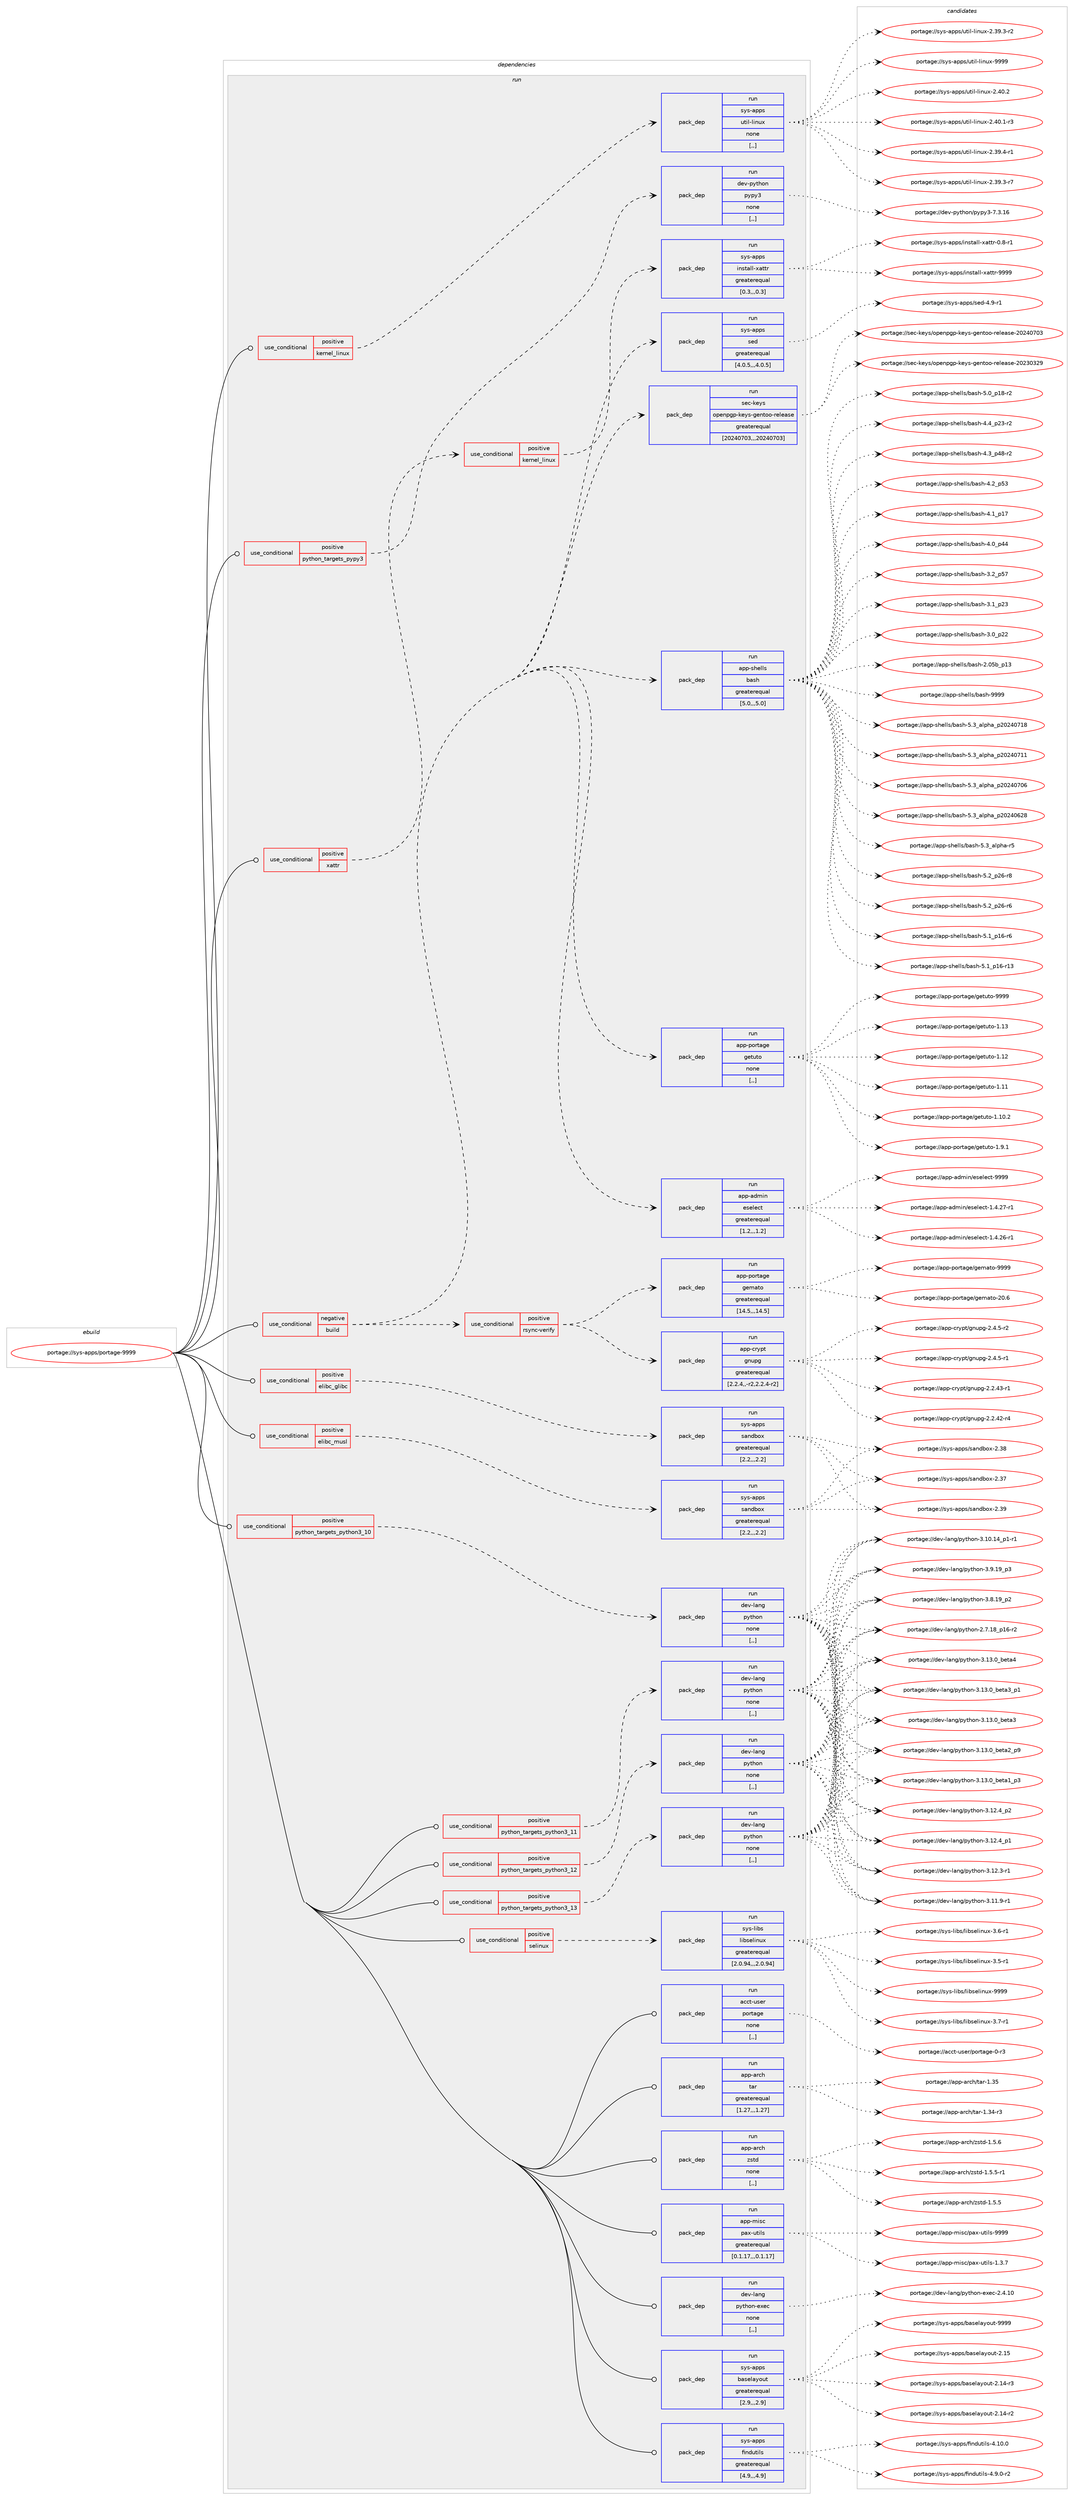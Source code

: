 digraph prolog {

# *************
# Graph options
# *************

newrank=true;
concentrate=true;
compound=true;
graph [rankdir=LR,fontname=Helvetica,fontsize=10,ranksep=1.5];#, ranksep=2.5, nodesep=0.2];
edge  [arrowhead=vee];
node  [fontname=Helvetica,fontsize=10];

# **********
# The ebuild
# **********

subgraph cluster_leftcol {
color=gray;
label=<<i>ebuild</i>>;
id [label="portage://sys-apps/portage-9999", color=red, width=4, href="../sys-apps/portage-9999.svg"];
}

# ****************
# The dependencies
# ****************

subgraph cluster_midcol {
color=gray;
label=<<i>dependencies</i>>;
subgraph cluster_compile {
fillcolor="#eeeeee";
style=filled;
label=<<i>compile</i>>;
}
subgraph cluster_compileandrun {
fillcolor="#eeeeee";
style=filled;
label=<<i>compile and run</i>>;
}
subgraph cluster_run {
fillcolor="#eeeeee";
style=filled;
label=<<i>run</i>>;
subgraph cond111958 {
dependency423031 [label=<<TABLE BORDER="0" CELLBORDER="1" CELLSPACING="0" CELLPADDING="4"><TR><TD ROWSPAN="3" CELLPADDING="10">use_conditional</TD></TR><TR><TD>negative</TD></TR><TR><TD>build</TD></TR></TABLE>>, shape=none, color=red];
subgraph pack308141 {
dependency423032 [label=<<TABLE BORDER="0" CELLBORDER="1" CELLSPACING="0" CELLPADDING="4" WIDTH="220"><TR><TD ROWSPAN="6" CELLPADDING="30">pack_dep</TD></TR><TR><TD WIDTH="110">run</TD></TR><TR><TD>app-admin</TD></TR><TR><TD>eselect</TD></TR><TR><TD>greaterequal</TD></TR><TR><TD>[1.2,,,1.2]</TD></TR></TABLE>>, shape=none, color=blue];
}
dependency423031:e -> dependency423032:w [weight=20,style="dashed",arrowhead="vee"];
subgraph pack308142 {
dependency423033 [label=<<TABLE BORDER="0" CELLBORDER="1" CELLSPACING="0" CELLPADDING="4" WIDTH="220"><TR><TD ROWSPAN="6" CELLPADDING="30">pack_dep</TD></TR><TR><TD WIDTH="110">run</TD></TR><TR><TD>app-portage</TD></TR><TR><TD>getuto</TD></TR><TR><TD>none</TD></TR><TR><TD>[,,]</TD></TR></TABLE>>, shape=none, color=blue];
}
dependency423031:e -> dependency423033:w [weight=20,style="dashed",arrowhead="vee"];
subgraph pack308143 {
dependency423034 [label=<<TABLE BORDER="0" CELLBORDER="1" CELLSPACING="0" CELLPADDING="4" WIDTH="220"><TR><TD ROWSPAN="6" CELLPADDING="30">pack_dep</TD></TR><TR><TD WIDTH="110">run</TD></TR><TR><TD>app-shells</TD></TR><TR><TD>bash</TD></TR><TR><TD>greaterequal</TD></TR><TR><TD>[5.0,,,5.0]</TD></TR></TABLE>>, shape=none, color=blue];
}
dependency423031:e -> dependency423034:w [weight=20,style="dashed",arrowhead="vee"];
subgraph pack308144 {
dependency423035 [label=<<TABLE BORDER="0" CELLBORDER="1" CELLSPACING="0" CELLPADDING="4" WIDTH="220"><TR><TD ROWSPAN="6" CELLPADDING="30">pack_dep</TD></TR><TR><TD WIDTH="110">run</TD></TR><TR><TD>sec-keys</TD></TR><TR><TD>openpgp-keys-gentoo-release</TD></TR><TR><TD>greaterequal</TD></TR><TR><TD>[20240703,,,20240703]</TD></TR></TABLE>>, shape=none, color=blue];
}
dependency423031:e -> dependency423035:w [weight=20,style="dashed",arrowhead="vee"];
subgraph pack308145 {
dependency423036 [label=<<TABLE BORDER="0" CELLBORDER="1" CELLSPACING="0" CELLPADDING="4" WIDTH="220"><TR><TD ROWSPAN="6" CELLPADDING="30">pack_dep</TD></TR><TR><TD WIDTH="110">run</TD></TR><TR><TD>sys-apps</TD></TR><TR><TD>sed</TD></TR><TR><TD>greaterequal</TD></TR><TR><TD>[4.0.5,,,4.0.5]</TD></TR></TABLE>>, shape=none, color=blue];
}
dependency423031:e -> dependency423036:w [weight=20,style="dashed",arrowhead="vee"];
subgraph cond111959 {
dependency423037 [label=<<TABLE BORDER="0" CELLBORDER="1" CELLSPACING="0" CELLPADDING="4"><TR><TD ROWSPAN="3" CELLPADDING="10">use_conditional</TD></TR><TR><TD>positive</TD></TR><TR><TD>rsync-verify</TD></TR></TABLE>>, shape=none, color=red];
subgraph pack308146 {
dependency423038 [label=<<TABLE BORDER="0" CELLBORDER="1" CELLSPACING="0" CELLPADDING="4" WIDTH="220"><TR><TD ROWSPAN="6" CELLPADDING="30">pack_dep</TD></TR><TR><TD WIDTH="110">run</TD></TR><TR><TD>app-crypt</TD></TR><TR><TD>gnupg</TD></TR><TR><TD>greaterequal</TD></TR><TR><TD>[2.2.4,,-r2,2.2.4-r2]</TD></TR></TABLE>>, shape=none, color=blue];
}
dependency423037:e -> dependency423038:w [weight=20,style="dashed",arrowhead="vee"];
subgraph pack308147 {
dependency423039 [label=<<TABLE BORDER="0" CELLBORDER="1" CELLSPACING="0" CELLPADDING="4" WIDTH="220"><TR><TD ROWSPAN="6" CELLPADDING="30">pack_dep</TD></TR><TR><TD WIDTH="110">run</TD></TR><TR><TD>app-portage</TD></TR><TR><TD>gemato</TD></TR><TR><TD>greaterequal</TD></TR><TR><TD>[14.5,,,14.5]</TD></TR></TABLE>>, shape=none, color=blue];
}
dependency423037:e -> dependency423039:w [weight=20,style="dashed",arrowhead="vee"];
}
dependency423031:e -> dependency423037:w [weight=20,style="dashed",arrowhead="vee"];
}
id:e -> dependency423031:w [weight=20,style="solid",arrowhead="odot"];
subgraph cond111960 {
dependency423040 [label=<<TABLE BORDER="0" CELLBORDER="1" CELLSPACING="0" CELLPADDING="4"><TR><TD ROWSPAN="3" CELLPADDING="10">use_conditional</TD></TR><TR><TD>positive</TD></TR><TR><TD>elibc_glibc</TD></TR></TABLE>>, shape=none, color=red];
subgraph pack308148 {
dependency423041 [label=<<TABLE BORDER="0" CELLBORDER="1" CELLSPACING="0" CELLPADDING="4" WIDTH="220"><TR><TD ROWSPAN="6" CELLPADDING="30">pack_dep</TD></TR><TR><TD WIDTH="110">run</TD></TR><TR><TD>sys-apps</TD></TR><TR><TD>sandbox</TD></TR><TR><TD>greaterequal</TD></TR><TR><TD>[2.2,,,2.2]</TD></TR></TABLE>>, shape=none, color=blue];
}
dependency423040:e -> dependency423041:w [weight=20,style="dashed",arrowhead="vee"];
}
id:e -> dependency423040:w [weight=20,style="solid",arrowhead="odot"];
subgraph cond111961 {
dependency423042 [label=<<TABLE BORDER="0" CELLBORDER="1" CELLSPACING="0" CELLPADDING="4"><TR><TD ROWSPAN="3" CELLPADDING="10">use_conditional</TD></TR><TR><TD>positive</TD></TR><TR><TD>elibc_musl</TD></TR></TABLE>>, shape=none, color=red];
subgraph pack308149 {
dependency423043 [label=<<TABLE BORDER="0" CELLBORDER="1" CELLSPACING="0" CELLPADDING="4" WIDTH="220"><TR><TD ROWSPAN="6" CELLPADDING="30">pack_dep</TD></TR><TR><TD WIDTH="110">run</TD></TR><TR><TD>sys-apps</TD></TR><TR><TD>sandbox</TD></TR><TR><TD>greaterequal</TD></TR><TR><TD>[2.2,,,2.2]</TD></TR></TABLE>>, shape=none, color=blue];
}
dependency423042:e -> dependency423043:w [weight=20,style="dashed",arrowhead="vee"];
}
id:e -> dependency423042:w [weight=20,style="solid",arrowhead="odot"];
subgraph cond111962 {
dependency423044 [label=<<TABLE BORDER="0" CELLBORDER="1" CELLSPACING="0" CELLPADDING="4"><TR><TD ROWSPAN="3" CELLPADDING="10">use_conditional</TD></TR><TR><TD>positive</TD></TR><TR><TD>kernel_linux</TD></TR></TABLE>>, shape=none, color=red];
subgraph pack308150 {
dependency423045 [label=<<TABLE BORDER="0" CELLBORDER="1" CELLSPACING="0" CELLPADDING="4" WIDTH="220"><TR><TD ROWSPAN="6" CELLPADDING="30">pack_dep</TD></TR><TR><TD WIDTH="110">run</TD></TR><TR><TD>sys-apps</TD></TR><TR><TD>util-linux</TD></TR><TR><TD>none</TD></TR><TR><TD>[,,]</TD></TR></TABLE>>, shape=none, color=blue];
}
dependency423044:e -> dependency423045:w [weight=20,style="dashed",arrowhead="vee"];
}
id:e -> dependency423044:w [weight=20,style="solid",arrowhead="odot"];
subgraph cond111963 {
dependency423046 [label=<<TABLE BORDER="0" CELLBORDER="1" CELLSPACING="0" CELLPADDING="4"><TR><TD ROWSPAN="3" CELLPADDING="10">use_conditional</TD></TR><TR><TD>positive</TD></TR><TR><TD>python_targets_pypy3</TD></TR></TABLE>>, shape=none, color=red];
subgraph pack308151 {
dependency423047 [label=<<TABLE BORDER="0" CELLBORDER="1" CELLSPACING="0" CELLPADDING="4" WIDTH="220"><TR><TD ROWSPAN="6" CELLPADDING="30">pack_dep</TD></TR><TR><TD WIDTH="110">run</TD></TR><TR><TD>dev-python</TD></TR><TR><TD>pypy3</TD></TR><TR><TD>none</TD></TR><TR><TD>[,,]</TD></TR></TABLE>>, shape=none, color=blue];
}
dependency423046:e -> dependency423047:w [weight=20,style="dashed",arrowhead="vee"];
}
id:e -> dependency423046:w [weight=20,style="solid",arrowhead="odot"];
subgraph cond111964 {
dependency423048 [label=<<TABLE BORDER="0" CELLBORDER="1" CELLSPACING="0" CELLPADDING="4"><TR><TD ROWSPAN="3" CELLPADDING="10">use_conditional</TD></TR><TR><TD>positive</TD></TR><TR><TD>python_targets_python3_10</TD></TR></TABLE>>, shape=none, color=red];
subgraph pack308152 {
dependency423049 [label=<<TABLE BORDER="0" CELLBORDER="1" CELLSPACING="0" CELLPADDING="4" WIDTH="220"><TR><TD ROWSPAN="6" CELLPADDING="30">pack_dep</TD></TR><TR><TD WIDTH="110">run</TD></TR><TR><TD>dev-lang</TD></TR><TR><TD>python</TD></TR><TR><TD>none</TD></TR><TR><TD>[,,]</TD></TR></TABLE>>, shape=none, color=blue];
}
dependency423048:e -> dependency423049:w [weight=20,style="dashed",arrowhead="vee"];
}
id:e -> dependency423048:w [weight=20,style="solid",arrowhead="odot"];
subgraph cond111965 {
dependency423050 [label=<<TABLE BORDER="0" CELLBORDER="1" CELLSPACING="0" CELLPADDING="4"><TR><TD ROWSPAN="3" CELLPADDING="10">use_conditional</TD></TR><TR><TD>positive</TD></TR><TR><TD>python_targets_python3_11</TD></TR></TABLE>>, shape=none, color=red];
subgraph pack308153 {
dependency423051 [label=<<TABLE BORDER="0" CELLBORDER="1" CELLSPACING="0" CELLPADDING="4" WIDTH="220"><TR><TD ROWSPAN="6" CELLPADDING="30">pack_dep</TD></TR><TR><TD WIDTH="110">run</TD></TR><TR><TD>dev-lang</TD></TR><TR><TD>python</TD></TR><TR><TD>none</TD></TR><TR><TD>[,,]</TD></TR></TABLE>>, shape=none, color=blue];
}
dependency423050:e -> dependency423051:w [weight=20,style="dashed",arrowhead="vee"];
}
id:e -> dependency423050:w [weight=20,style="solid",arrowhead="odot"];
subgraph cond111966 {
dependency423052 [label=<<TABLE BORDER="0" CELLBORDER="1" CELLSPACING="0" CELLPADDING="4"><TR><TD ROWSPAN="3" CELLPADDING="10">use_conditional</TD></TR><TR><TD>positive</TD></TR><TR><TD>python_targets_python3_12</TD></TR></TABLE>>, shape=none, color=red];
subgraph pack308154 {
dependency423053 [label=<<TABLE BORDER="0" CELLBORDER="1" CELLSPACING="0" CELLPADDING="4" WIDTH="220"><TR><TD ROWSPAN="6" CELLPADDING="30">pack_dep</TD></TR><TR><TD WIDTH="110">run</TD></TR><TR><TD>dev-lang</TD></TR><TR><TD>python</TD></TR><TR><TD>none</TD></TR><TR><TD>[,,]</TD></TR></TABLE>>, shape=none, color=blue];
}
dependency423052:e -> dependency423053:w [weight=20,style="dashed",arrowhead="vee"];
}
id:e -> dependency423052:w [weight=20,style="solid",arrowhead="odot"];
subgraph cond111967 {
dependency423054 [label=<<TABLE BORDER="0" CELLBORDER="1" CELLSPACING="0" CELLPADDING="4"><TR><TD ROWSPAN="3" CELLPADDING="10">use_conditional</TD></TR><TR><TD>positive</TD></TR><TR><TD>python_targets_python3_13</TD></TR></TABLE>>, shape=none, color=red];
subgraph pack308155 {
dependency423055 [label=<<TABLE BORDER="0" CELLBORDER="1" CELLSPACING="0" CELLPADDING="4" WIDTH="220"><TR><TD ROWSPAN="6" CELLPADDING="30">pack_dep</TD></TR><TR><TD WIDTH="110">run</TD></TR><TR><TD>dev-lang</TD></TR><TR><TD>python</TD></TR><TR><TD>none</TD></TR><TR><TD>[,,]</TD></TR></TABLE>>, shape=none, color=blue];
}
dependency423054:e -> dependency423055:w [weight=20,style="dashed",arrowhead="vee"];
}
id:e -> dependency423054:w [weight=20,style="solid",arrowhead="odot"];
subgraph cond111968 {
dependency423056 [label=<<TABLE BORDER="0" CELLBORDER="1" CELLSPACING="0" CELLPADDING="4"><TR><TD ROWSPAN="3" CELLPADDING="10">use_conditional</TD></TR><TR><TD>positive</TD></TR><TR><TD>selinux</TD></TR></TABLE>>, shape=none, color=red];
subgraph pack308156 {
dependency423057 [label=<<TABLE BORDER="0" CELLBORDER="1" CELLSPACING="0" CELLPADDING="4" WIDTH="220"><TR><TD ROWSPAN="6" CELLPADDING="30">pack_dep</TD></TR><TR><TD WIDTH="110">run</TD></TR><TR><TD>sys-libs</TD></TR><TR><TD>libselinux</TD></TR><TR><TD>greaterequal</TD></TR><TR><TD>[2.0.94,,,2.0.94]</TD></TR></TABLE>>, shape=none, color=blue];
}
dependency423056:e -> dependency423057:w [weight=20,style="dashed",arrowhead="vee"];
}
id:e -> dependency423056:w [weight=20,style="solid",arrowhead="odot"];
subgraph cond111969 {
dependency423058 [label=<<TABLE BORDER="0" CELLBORDER="1" CELLSPACING="0" CELLPADDING="4"><TR><TD ROWSPAN="3" CELLPADDING="10">use_conditional</TD></TR><TR><TD>positive</TD></TR><TR><TD>xattr</TD></TR></TABLE>>, shape=none, color=red];
subgraph cond111970 {
dependency423059 [label=<<TABLE BORDER="0" CELLBORDER="1" CELLSPACING="0" CELLPADDING="4"><TR><TD ROWSPAN="3" CELLPADDING="10">use_conditional</TD></TR><TR><TD>positive</TD></TR><TR><TD>kernel_linux</TD></TR></TABLE>>, shape=none, color=red];
subgraph pack308157 {
dependency423060 [label=<<TABLE BORDER="0" CELLBORDER="1" CELLSPACING="0" CELLPADDING="4" WIDTH="220"><TR><TD ROWSPAN="6" CELLPADDING="30">pack_dep</TD></TR><TR><TD WIDTH="110">run</TD></TR><TR><TD>sys-apps</TD></TR><TR><TD>install-xattr</TD></TR><TR><TD>greaterequal</TD></TR><TR><TD>[0.3,,,0.3]</TD></TR></TABLE>>, shape=none, color=blue];
}
dependency423059:e -> dependency423060:w [weight=20,style="dashed",arrowhead="vee"];
}
dependency423058:e -> dependency423059:w [weight=20,style="dashed",arrowhead="vee"];
}
id:e -> dependency423058:w [weight=20,style="solid",arrowhead="odot"];
subgraph pack308158 {
dependency423061 [label=<<TABLE BORDER="0" CELLBORDER="1" CELLSPACING="0" CELLPADDING="4" WIDTH="220"><TR><TD ROWSPAN="6" CELLPADDING="30">pack_dep</TD></TR><TR><TD WIDTH="110">run</TD></TR><TR><TD>acct-user</TD></TR><TR><TD>portage</TD></TR><TR><TD>none</TD></TR><TR><TD>[,,]</TD></TR></TABLE>>, shape=none, color=blue];
}
id:e -> dependency423061:w [weight=20,style="solid",arrowhead="odot"];
subgraph pack308159 {
dependency423062 [label=<<TABLE BORDER="0" CELLBORDER="1" CELLSPACING="0" CELLPADDING="4" WIDTH="220"><TR><TD ROWSPAN="6" CELLPADDING="30">pack_dep</TD></TR><TR><TD WIDTH="110">run</TD></TR><TR><TD>app-arch</TD></TR><TR><TD>tar</TD></TR><TR><TD>greaterequal</TD></TR><TR><TD>[1.27,,,1.27]</TD></TR></TABLE>>, shape=none, color=blue];
}
id:e -> dependency423062:w [weight=20,style="solid",arrowhead="odot"];
subgraph pack308160 {
dependency423063 [label=<<TABLE BORDER="0" CELLBORDER="1" CELLSPACING="0" CELLPADDING="4" WIDTH="220"><TR><TD ROWSPAN="6" CELLPADDING="30">pack_dep</TD></TR><TR><TD WIDTH="110">run</TD></TR><TR><TD>app-arch</TD></TR><TR><TD>zstd</TD></TR><TR><TD>none</TD></TR><TR><TD>[,,]</TD></TR></TABLE>>, shape=none, color=blue];
}
id:e -> dependency423063:w [weight=20,style="solid",arrowhead="odot"];
subgraph pack308161 {
dependency423064 [label=<<TABLE BORDER="0" CELLBORDER="1" CELLSPACING="0" CELLPADDING="4" WIDTH="220"><TR><TD ROWSPAN="6" CELLPADDING="30">pack_dep</TD></TR><TR><TD WIDTH="110">run</TD></TR><TR><TD>app-misc</TD></TR><TR><TD>pax-utils</TD></TR><TR><TD>greaterequal</TD></TR><TR><TD>[0.1.17,,,0.1.17]</TD></TR></TABLE>>, shape=none, color=blue];
}
id:e -> dependency423064:w [weight=20,style="solid",arrowhead="odot"];
subgraph pack308162 {
dependency423065 [label=<<TABLE BORDER="0" CELLBORDER="1" CELLSPACING="0" CELLPADDING="4" WIDTH="220"><TR><TD ROWSPAN="6" CELLPADDING="30">pack_dep</TD></TR><TR><TD WIDTH="110">run</TD></TR><TR><TD>dev-lang</TD></TR><TR><TD>python-exec</TD></TR><TR><TD>none</TD></TR><TR><TD>[,,]</TD></TR></TABLE>>, shape=none, color=blue];
}
id:e -> dependency423065:w [weight=20,style="solid",arrowhead="odot"];
subgraph pack308163 {
dependency423066 [label=<<TABLE BORDER="0" CELLBORDER="1" CELLSPACING="0" CELLPADDING="4" WIDTH="220"><TR><TD ROWSPAN="6" CELLPADDING="30">pack_dep</TD></TR><TR><TD WIDTH="110">run</TD></TR><TR><TD>sys-apps</TD></TR><TR><TD>baselayout</TD></TR><TR><TD>greaterequal</TD></TR><TR><TD>[2.9,,,2.9]</TD></TR></TABLE>>, shape=none, color=blue];
}
id:e -> dependency423066:w [weight=20,style="solid",arrowhead="odot"];
subgraph pack308164 {
dependency423067 [label=<<TABLE BORDER="0" CELLBORDER="1" CELLSPACING="0" CELLPADDING="4" WIDTH="220"><TR><TD ROWSPAN="6" CELLPADDING="30">pack_dep</TD></TR><TR><TD WIDTH="110">run</TD></TR><TR><TD>sys-apps</TD></TR><TR><TD>findutils</TD></TR><TR><TD>greaterequal</TD></TR><TR><TD>[4.9,,,4.9]</TD></TR></TABLE>>, shape=none, color=blue];
}
id:e -> dependency423067:w [weight=20,style="solid",arrowhead="odot"];
}
}

# **************
# The candidates
# **************

subgraph cluster_choices {
rank=same;
color=gray;
label=<<i>candidates</i>>;

subgraph choice308141 {
color=black;
nodesep=1;
choice97112112459710010910511047101115101108101991164557575757 [label="portage://app-admin/eselect-9999", color=red, width=4,href="../app-admin/eselect-9999.svg"];
choice9711211245971001091051104710111510110810199116454946524650554511449 [label="portage://app-admin/eselect-1.4.27-r1", color=red, width=4,href="../app-admin/eselect-1.4.27-r1.svg"];
choice9711211245971001091051104710111510110810199116454946524650544511449 [label="portage://app-admin/eselect-1.4.26-r1", color=red, width=4,href="../app-admin/eselect-1.4.26-r1.svg"];
dependency423032:e -> choice97112112459710010910511047101115101108101991164557575757:w [style=dotted,weight="100"];
dependency423032:e -> choice9711211245971001091051104710111510110810199116454946524650554511449:w [style=dotted,weight="100"];
dependency423032:e -> choice9711211245971001091051104710111510110810199116454946524650544511449:w [style=dotted,weight="100"];
}
subgraph choice308142 {
color=black;
nodesep=1;
choice971121124511211111411697103101471031011161171161114557575757 [label="portage://app-portage/getuto-9999", color=red, width=4,href="../app-portage/getuto-9999.svg"];
choice971121124511211111411697103101471031011161171161114549464951 [label="portage://app-portage/getuto-1.13", color=red, width=4,href="../app-portage/getuto-1.13.svg"];
choice971121124511211111411697103101471031011161171161114549464950 [label="portage://app-portage/getuto-1.12", color=red, width=4,href="../app-portage/getuto-1.12.svg"];
choice971121124511211111411697103101471031011161171161114549464949 [label="portage://app-portage/getuto-1.11", color=red, width=4,href="../app-portage/getuto-1.11.svg"];
choice9711211245112111114116971031014710310111611711611145494649484650 [label="portage://app-portage/getuto-1.10.2", color=red, width=4,href="../app-portage/getuto-1.10.2.svg"];
choice97112112451121111141169710310147103101116117116111454946574649 [label="portage://app-portage/getuto-1.9.1", color=red, width=4,href="../app-portage/getuto-1.9.1.svg"];
dependency423033:e -> choice971121124511211111411697103101471031011161171161114557575757:w [style=dotted,weight="100"];
dependency423033:e -> choice971121124511211111411697103101471031011161171161114549464951:w [style=dotted,weight="100"];
dependency423033:e -> choice971121124511211111411697103101471031011161171161114549464950:w [style=dotted,weight="100"];
dependency423033:e -> choice971121124511211111411697103101471031011161171161114549464949:w [style=dotted,weight="100"];
dependency423033:e -> choice9711211245112111114116971031014710310111611711611145494649484650:w [style=dotted,weight="100"];
dependency423033:e -> choice97112112451121111141169710310147103101116117116111454946574649:w [style=dotted,weight="100"];
}
subgraph choice308143 {
color=black;
nodesep=1;
choice97112112451151041011081081154798971151044557575757 [label="portage://app-shells/bash-9999", color=red, width=4,href="../app-shells/bash-9999.svg"];
choice971121124511510410110810811547989711510445534651959710811210497951125048505248554956 [label="portage://app-shells/bash-5.3_alpha_p20240718", color=red, width=4,href="../app-shells/bash-5.3_alpha_p20240718.svg"];
choice971121124511510410110810811547989711510445534651959710811210497951125048505248554949 [label="portage://app-shells/bash-5.3_alpha_p20240711", color=red, width=4,href="../app-shells/bash-5.3_alpha_p20240711.svg"];
choice971121124511510410110810811547989711510445534651959710811210497951125048505248554854 [label="portage://app-shells/bash-5.3_alpha_p20240706", color=red, width=4,href="../app-shells/bash-5.3_alpha_p20240706.svg"];
choice971121124511510410110810811547989711510445534651959710811210497951125048505248545056 [label="portage://app-shells/bash-5.3_alpha_p20240628", color=red, width=4,href="../app-shells/bash-5.3_alpha_p20240628.svg"];
choice9711211245115104101108108115479897115104455346519597108112104974511453 [label="portage://app-shells/bash-5.3_alpha-r5", color=red, width=4,href="../app-shells/bash-5.3_alpha-r5.svg"];
choice9711211245115104101108108115479897115104455346509511250544511456 [label="portage://app-shells/bash-5.2_p26-r8", color=red, width=4,href="../app-shells/bash-5.2_p26-r8.svg"];
choice9711211245115104101108108115479897115104455346509511250544511454 [label="portage://app-shells/bash-5.2_p26-r6", color=red, width=4,href="../app-shells/bash-5.2_p26-r6.svg"];
choice9711211245115104101108108115479897115104455346499511249544511454 [label="portage://app-shells/bash-5.1_p16-r6", color=red, width=4,href="../app-shells/bash-5.1_p16-r6.svg"];
choice971121124511510410110810811547989711510445534649951124954451144951 [label="portage://app-shells/bash-5.1_p16-r13", color=red, width=4,href="../app-shells/bash-5.1_p16-r13.svg"];
choice9711211245115104101108108115479897115104455346489511249564511450 [label="portage://app-shells/bash-5.0_p18-r2", color=red, width=4,href="../app-shells/bash-5.0_p18-r2.svg"];
choice9711211245115104101108108115479897115104455246529511250514511450 [label="portage://app-shells/bash-4.4_p23-r2", color=red, width=4,href="../app-shells/bash-4.4_p23-r2.svg"];
choice9711211245115104101108108115479897115104455246519511252564511450 [label="portage://app-shells/bash-4.3_p48-r2", color=red, width=4,href="../app-shells/bash-4.3_p48-r2.svg"];
choice971121124511510410110810811547989711510445524650951125351 [label="portage://app-shells/bash-4.2_p53", color=red, width=4,href="../app-shells/bash-4.2_p53.svg"];
choice971121124511510410110810811547989711510445524649951124955 [label="portage://app-shells/bash-4.1_p17", color=red, width=4,href="../app-shells/bash-4.1_p17.svg"];
choice971121124511510410110810811547989711510445524648951125252 [label="portage://app-shells/bash-4.0_p44", color=red, width=4,href="../app-shells/bash-4.0_p44.svg"];
choice971121124511510410110810811547989711510445514650951125355 [label="portage://app-shells/bash-3.2_p57", color=red, width=4,href="../app-shells/bash-3.2_p57.svg"];
choice971121124511510410110810811547989711510445514649951125051 [label="portage://app-shells/bash-3.1_p23", color=red, width=4,href="../app-shells/bash-3.1_p23.svg"];
choice971121124511510410110810811547989711510445514648951125050 [label="portage://app-shells/bash-3.0_p22", color=red, width=4,href="../app-shells/bash-3.0_p22.svg"];
choice9711211245115104101108108115479897115104455046485398951124951 [label="portage://app-shells/bash-2.05b_p13", color=red, width=4,href="../app-shells/bash-2.05b_p13.svg"];
dependency423034:e -> choice97112112451151041011081081154798971151044557575757:w [style=dotted,weight="100"];
dependency423034:e -> choice971121124511510410110810811547989711510445534651959710811210497951125048505248554956:w [style=dotted,weight="100"];
dependency423034:e -> choice971121124511510410110810811547989711510445534651959710811210497951125048505248554949:w [style=dotted,weight="100"];
dependency423034:e -> choice971121124511510410110810811547989711510445534651959710811210497951125048505248554854:w [style=dotted,weight="100"];
dependency423034:e -> choice971121124511510410110810811547989711510445534651959710811210497951125048505248545056:w [style=dotted,weight="100"];
dependency423034:e -> choice9711211245115104101108108115479897115104455346519597108112104974511453:w [style=dotted,weight="100"];
dependency423034:e -> choice9711211245115104101108108115479897115104455346509511250544511456:w [style=dotted,weight="100"];
dependency423034:e -> choice9711211245115104101108108115479897115104455346509511250544511454:w [style=dotted,weight="100"];
dependency423034:e -> choice9711211245115104101108108115479897115104455346499511249544511454:w [style=dotted,weight="100"];
dependency423034:e -> choice971121124511510410110810811547989711510445534649951124954451144951:w [style=dotted,weight="100"];
dependency423034:e -> choice9711211245115104101108108115479897115104455346489511249564511450:w [style=dotted,weight="100"];
dependency423034:e -> choice9711211245115104101108108115479897115104455246529511250514511450:w [style=dotted,weight="100"];
dependency423034:e -> choice9711211245115104101108108115479897115104455246519511252564511450:w [style=dotted,weight="100"];
dependency423034:e -> choice971121124511510410110810811547989711510445524650951125351:w [style=dotted,weight="100"];
dependency423034:e -> choice971121124511510410110810811547989711510445524649951124955:w [style=dotted,weight="100"];
dependency423034:e -> choice971121124511510410110810811547989711510445524648951125252:w [style=dotted,weight="100"];
dependency423034:e -> choice971121124511510410110810811547989711510445514650951125355:w [style=dotted,weight="100"];
dependency423034:e -> choice971121124511510410110810811547989711510445514649951125051:w [style=dotted,weight="100"];
dependency423034:e -> choice971121124511510410110810811547989711510445514648951125050:w [style=dotted,weight="100"];
dependency423034:e -> choice9711211245115104101108108115479897115104455046485398951124951:w [style=dotted,weight="100"];
}
subgraph choice308144 {
color=black;
nodesep=1;
choice11510199451071011211154711111210111011210311245107101121115451031011101161111114511410110810197115101455048505248554851 [label="portage://sec-keys/openpgp-keys-gentoo-release-20240703", color=red, width=4,href="../sec-keys/openpgp-keys-gentoo-release-20240703.svg"];
choice11510199451071011211154711111210111011210311245107101121115451031011101161111114511410110810197115101455048505148515057 [label="portage://sec-keys/openpgp-keys-gentoo-release-20230329", color=red, width=4,href="../sec-keys/openpgp-keys-gentoo-release-20230329.svg"];
dependency423035:e -> choice11510199451071011211154711111210111011210311245107101121115451031011101161111114511410110810197115101455048505248554851:w [style=dotted,weight="100"];
dependency423035:e -> choice11510199451071011211154711111210111011210311245107101121115451031011101161111114511410110810197115101455048505148515057:w [style=dotted,weight="100"];
}
subgraph choice308145 {
color=black;
nodesep=1;
choice115121115459711211211547115101100455246574511449 [label="portage://sys-apps/sed-4.9-r1", color=red, width=4,href="../sys-apps/sed-4.9-r1.svg"];
dependency423036:e -> choice115121115459711211211547115101100455246574511449:w [style=dotted,weight="100"];
}
subgraph choice308146 {
color=black;
nodesep=1;
choice971121124599114121112116471031101171121034550465246534511450 [label="portage://app-crypt/gnupg-2.4.5-r2", color=red, width=4,href="../app-crypt/gnupg-2.4.5-r2.svg"];
choice971121124599114121112116471031101171121034550465246534511449 [label="portage://app-crypt/gnupg-2.4.5-r1", color=red, width=4,href="../app-crypt/gnupg-2.4.5-r1.svg"];
choice97112112459911412111211647103110117112103455046504652514511449 [label="portage://app-crypt/gnupg-2.2.43-r1", color=red, width=4,href="../app-crypt/gnupg-2.2.43-r1.svg"];
choice97112112459911412111211647103110117112103455046504652504511452 [label="portage://app-crypt/gnupg-2.2.42-r4", color=red, width=4,href="../app-crypt/gnupg-2.2.42-r4.svg"];
dependency423038:e -> choice971121124599114121112116471031101171121034550465246534511450:w [style=dotted,weight="100"];
dependency423038:e -> choice971121124599114121112116471031101171121034550465246534511449:w [style=dotted,weight="100"];
dependency423038:e -> choice97112112459911412111211647103110117112103455046504652514511449:w [style=dotted,weight="100"];
dependency423038:e -> choice97112112459911412111211647103110117112103455046504652504511452:w [style=dotted,weight="100"];
}
subgraph choice308147 {
color=black;
nodesep=1;
choice97112112451121111141169710310147103101109971161114557575757 [label="portage://app-portage/gemato-9999", color=red, width=4,href="../app-portage/gemato-9999.svg"];
choice97112112451121111141169710310147103101109971161114550484654 [label="portage://app-portage/gemato-20.6", color=red, width=4,href="../app-portage/gemato-20.6.svg"];
dependency423039:e -> choice97112112451121111141169710310147103101109971161114557575757:w [style=dotted,weight="100"];
dependency423039:e -> choice97112112451121111141169710310147103101109971161114550484654:w [style=dotted,weight="100"];
}
subgraph choice308148 {
color=black;
nodesep=1;
choice11512111545971121121154711597110100981111204550465157 [label="portage://sys-apps/sandbox-2.39", color=red, width=4,href="../sys-apps/sandbox-2.39.svg"];
choice11512111545971121121154711597110100981111204550465156 [label="portage://sys-apps/sandbox-2.38", color=red, width=4,href="../sys-apps/sandbox-2.38.svg"];
choice11512111545971121121154711597110100981111204550465155 [label="portage://sys-apps/sandbox-2.37", color=red, width=4,href="../sys-apps/sandbox-2.37.svg"];
dependency423041:e -> choice11512111545971121121154711597110100981111204550465157:w [style=dotted,weight="100"];
dependency423041:e -> choice11512111545971121121154711597110100981111204550465156:w [style=dotted,weight="100"];
dependency423041:e -> choice11512111545971121121154711597110100981111204550465155:w [style=dotted,weight="100"];
}
subgraph choice308149 {
color=black;
nodesep=1;
choice11512111545971121121154711597110100981111204550465157 [label="portage://sys-apps/sandbox-2.39", color=red, width=4,href="../sys-apps/sandbox-2.39.svg"];
choice11512111545971121121154711597110100981111204550465156 [label="portage://sys-apps/sandbox-2.38", color=red, width=4,href="../sys-apps/sandbox-2.38.svg"];
choice11512111545971121121154711597110100981111204550465155 [label="portage://sys-apps/sandbox-2.37", color=red, width=4,href="../sys-apps/sandbox-2.37.svg"];
dependency423043:e -> choice11512111545971121121154711597110100981111204550465157:w [style=dotted,weight="100"];
dependency423043:e -> choice11512111545971121121154711597110100981111204550465156:w [style=dotted,weight="100"];
dependency423043:e -> choice11512111545971121121154711597110100981111204550465155:w [style=dotted,weight="100"];
}
subgraph choice308150 {
color=black;
nodesep=1;
choice115121115459711211211547117116105108451081051101171204557575757 [label="portage://sys-apps/util-linux-9999", color=red, width=4,href="../sys-apps/util-linux-9999.svg"];
choice1151211154597112112115471171161051084510810511011712045504652484650 [label="portage://sys-apps/util-linux-2.40.2", color=red, width=4,href="../sys-apps/util-linux-2.40.2.svg"];
choice11512111545971121121154711711610510845108105110117120455046524846494511451 [label="portage://sys-apps/util-linux-2.40.1-r3", color=red, width=4,href="../sys-apps/util-linux-2.40.1-r3.svg"];
choice11512111545971121121154711711610510845108105110117120455046515746524511449 [label="portage://sys-apps/util-linux-2.39.4-r1", color=red, width=4,href="../sys-apps/util-linux-2.39.4-r1.svg"];
choice11512111545971121121154711711610510845108105110117120455046515746514511455 [label="portage://sys-apps/util-linux-2.39.3-r7", color=red, width=4,href="../sys-apps/util-linux-2.39.3-r7.svg"];
choice11512111545971121121154711711610510845108105110117120455046515746514511450 [label="portage://sys-apps/util-linux-2.39.3-r2", color=red, width=4,href="../sys-apps/util-linux-2.39.3-r2.svg"];
dependency423045:e -> choice115121115459711211211547117116105108451081051101171204557575757:w [style=dotted,weight="100"];
dependency423045:e -> choice1151211154597112112115471171161051084510810511011712045504652484650:w [style=dotted,weight="100"];
dependency423045:e -> choice11512111545971121121154711711610510845108105110117120455046524846494511451:w [style=dotted,weight="100"];
dependency423045:e -> choice11512111545971121121154711711610510845108105110117120455046515746524511449:w [style=dotted,weight="100"];
dependency423045:e -> choice11512111545971121121154711711610510845108105110117120455046515746514511455:w [style=dotted,weight="100"];
dependency423045:e -> choice11512111545971121121154711711610510845108105110117120455046515746514511450:w [style=dotted,weight="100"];
}
subgraph choice308151 {
color=black;
nodesep=1;
choice10010111845112121116104111110471121211121215145554651464954 [label="portage://dev-python/pypy3-7.3.16", color=red, width=4,href="../dev-python/pypy3-7.3.16.svg"];
dependency423047:e -> choice10010111845112121116104111110471121211121215145554651464954:w [style=dotted,weight="100"];
}
subgraph choice308152 {
color=black;
nodesep=1;
choice1001011184510897110103471121211161041111104551464951464895981011169752 [label="portage://dev-lang/python-3.13.0_beta4", color=red, width=4,href="../dev-lang/python-3.13.0_beta4.svg"];
choice10010111845108971101034711212111610411111045514649514648959810111697519511249 [label="portage://dev-lang/python-3.13.0_beta3_p1", color=red, width=4,href="../dev-lang/python-3.13.0_beta3_p1.svg"];
choice1001011184510897110103471121211161041111104551464951464895981011169751 [label="portage://dev-lang/python-3.13.0_beta3", color=red, width=4,href="../dev-lang/python-3.13.0_beta3.svg"];
choice10010111845108971101034711212111610411111045514649514648959810111697509511257 [label="portage://dev-lang/python-3.13.0_beta2_p9", color=red, width=4,href="../dev-lang/python-3.13.0_beta2_p9.svg"];
choice10010111845108971101034711212111610411111045514649514648959810111697499511251 [label="portage://dev-lang/python-3.13.0_beta1_p3", color=red, width=4,href="../dev-lang/python-3.13.0_beta1_p3.svg"];
choice100101118451089711010347112121116104111110455146495046529511250 [label="portage://dev-lang/python-3.12.4_p2", color=red, width=4,href="../dev-lang/python-3.12.4_p2.svg"];
choice100101118451089711010347112121116104111110455146495046529511249 [label="portage://dev-lang/python-3.12.4_p1", color=red, width=4,href="../dev-lang/python-3.12.4_p1.svg"];
choice100101118451089711010347112121116104111110455146495046514511449 [label="portage://dev-lang/python-3.12.3-r1", color=red, width=4,href="../dev-lang/python-3.12.3-r1.svg"];
choice100101118451089711010347112121116104111110455146494946574511449 [label="portage://dev-lang/python-3.11.9-r1", color=red, width=4,href="../dev-lang/python-3.11.9-r1.svg"];
choice100101118451089711010347112121116104111110455146494846495295112494511449 [label="portage://dev-lang/python-3.10.14_p1-r1", color=red, width=4,href="../dev-lang/python-3.10.14_p1-r1.svg"];
choice100101118451089711010347112121116104111110455146574649579511251 [label="portage://dev-lang/python-3.9.19_p3", color=red, width=4,href="../dev-lang/python-3.9.19_p3.svg"];
choice100101118451089711010347112121116104111110455146564649579511250 [label="portage://dev-lang/python-3.8.19_p2", color=red, width=4,href="../dev-lang/python-3.8.19_p2.svg"];
choice100101118451089711010347112121116104111110455046554649569511249544511450 [label="portage://dev-lang/python-2.7.18_p16-r2", color=red, width=4,href="../dev-lang/python-2.7.18_p16-r2.svg"];
dependency423049:e -> choice1001011184510897110103471121211161041111104551464951464895981011169752:w [style=dotted,weight="100"];
dependency423049:e -> choice10010111845108971101034711212111610411111045514649514648959810111697519511249:w [style=dotted,weight="100"];
dependency423049:e -> choice1001011184510897110103471121211161041111104551464951464895981011169751:w [style=dotted,weight="100"];
dependency423049:e -> choice10010111845108971101034711212111610411111045514649514648959810111697509511257:w [style=dotted,weight="100"];
dependency423049:e -> choice10010111845108971101034711212111610411111045514649514648959810111697499511251:w [style=dotted,weight="100"];
dependency423049:e -> choice100101118451089711010347112121116104111110455146495046529511250:w [style=dotted,weight="100"];
dependency423049:e -> choice100101118451089711010347112121116104111110455146495046529511249:w [style=dotted,weight="100"];
dependency423049:e -> choice100101118451089711010347112121116104111110455146495046514511449:w [style=dotted,weight="100"];
dependency423049:e -> choice100101118451089711010347112121116104111110455146494946574511449:w [style=dotted,weight="100"];
dependency423049:e -> choice100101118451089711010347112121116104111110455146494846495295112494511449:w [style=dotted,weight="100"];
dependency423049:e -> choice100101118451089711010347112121116104111110455146574649579511251:w [style=dotted,weight="100"];
dependency423049:e -> choice100101118451089711010347112121116104111110455146564649579511250:w [style=dotted,weight="100"];
dependency423049:e -> choice100101118451089711010347112121116104111110455046554649569511249544511450:w [style=dotted,weight="100"];
}
subgraph choice308153 {
color=black;
nodesep=1;
choice1001011184510897110103471121211161041111104551464951464895981011169752 [label="portage://dev-lang/python-3.13.0_beta4", color=red, width=4,href="../dev-lang/python-3.13.0_beta4.svg"];
choice10010111845108971101034711212111610411111045514649514648959810111697519511249 [label="portage://dev-lang/python-3.13.0_beta3_p1", color=red, width=4,href="../dev-lang/python-3.13.0_beta3_p1.svg"];
choice1001011184510897110103471121211161041111104551464951464895981011169751 [label="portage://dev-lang/python-3.13.0_beta3", color=red, width=4,href="../dev-lang/python-3.13.0_beta3.svg"];
choice10010111845108971101034711212111610411111045514649514648959810111697509511257 [label="portage://dev-lang/python-3.13.0_beta2_p9", color=red, width=4,href="../dev-lang/python-3.13.0_beta2_p9.svg"];
choice10010111845108971101034711212111610411111045514649514648959810111697499511251 [label="portage://dev-lang/python-3.13.0_beta1_p3", color=red, width=4,href="../dev-lang/python-3.13.0_beta1_p3.svg"];
choice100101118451089711010347112121116104111110455146495046529511250 [label="portage://dev-lang/python-3.12.4_p2", color=red, width=4,href="../dev-lang/python-3.12.4_p2.svg"];
choice100101118451089711010347112121116104111110455146495046529511249 [label="portage://dev-lang/python-3.12.4_p1", color=red, width=4,href="../dev-lang/python-3.12.4_p1.svg"];
choice100101118451089711010347112121116104111110455146495046514511449 [label="portage://dev-lang/python-3.12.3-r1", color=red, width=4,href="../dev-lang/python-3.12.3-r1.svg"];
choice100101118451089711010347112121116104111110455146494946574511449 [label="portage://dev-lang/python-3.11.9-r1", color=red, width=4,href="../dev-lang/python-3.11.9-r1.svg"];
choice100101118451089711010347112121116104111110455146494846495295112494511449 [label="portage://dev-lang/python-3.10.14_p1-r1", color=red, width=4,href="../dev-lang/python-3.10.14_p1-r1.svg"];
choice100101118451089711010347112121116104111110455146574649579511251 [label="portage://dev-lang/python-3.9.19_p3", color=red, width=4,href="../dev-lang/python-3.9.19_p3.svg"];
choice100101118451089711010347112121116104111110455146564649579511250 [label="portage://dev-lang/python-3.8.19_p2", color=red, width=4,href="../dev-lang/python-3.8.19_p2.svg"];
choice100101118451089711010347112121116104111110455046554649569511249544511450 [label="portage://dev-lang/python-2.7.18_p16-r2", color=red, width=4,href="../dev-lang/python-2.7.18_p16-r2.svg"];
dependency423051:e -> choice1001011184510897110103471121211161041111104551464951464895981011169752:w [style=dotted,weight="100"];
dependency423051:e -> choice10010111845108971101034711212111610411111045514649514648959810111697519511249:w [style=dotted,weight="100"];
dependency423051:e -> choice1001011184510897110103471121211161041111104551464951464895981011169751:w [style=dotted,weight="100"];
dependency423051:e -> choice10010111845108971101034711212111610411111045514649514648959810111697509511257:w [style=dotted,weight="100"];
dependency423051:e -> choice10010111845108971101034711212111610411111045514649514648959810111697499511251:w [style=dotted,weight="100"];
dependency423051:e -> choice100101118451089711010347112121116104111110455146495046529511250:w [style=dotted,weight="100"];
dependency423051:e -> choice100101118451089711010347112121116104111110455146495046529511249:w [style=dotted,weight="100"];
dependency423051:e -> choice100101118451089711010347112121116104111110455146495046514511449:w [style=dotted,weight="100"];
dependency423051:e -> choice100101118451089711010347112121116104111110455146494946574511449:w [style=dotted,weight="100"];
dependency423051:e -> choice100101118451089711010347112121116104111110455146494846495295112494511449:w [style=dotted,weight="100"];
dependency423051:e -> choice100101118451089711010347112121116104111110455146574649579511251:w [style=dotted,weight="100"];
dependency423051:e -> choice100101118451089711010347112121116104111110455146564649579511250:w [style=dotted,weight="100"];
dependency423051:e -> choice100101118451089711010347112121116104111110455046554649569511249544511450:w [style=dotted,weight="100"];
}
subgraph choice308154 {
color=black;
nodesep=1;
choice1001011184510897110103471121211161041111104551464951464895981011169752 [label="portage://dev-lang/python-3.13.0_beta4", color=red, width=4,href="../dev-lang/python-3.13.0_beta4.svg"];
choice10010111845108971101034711212111610411111045514649514648959810111697519511249 [label="portage://dev-lang/python-3.13.0_beta3_p1", color=red, width=4,href="../dev-lang/python-3.13.0_beta3_p1.svg"];
choice1001011184510897110103471121211161041111104551464951464895981011169751 [label="portage://dev-lang/python-3.13.0_beta3", color=red, width=4,href="../dev-lang/python-3.13.0_beta3.svg"];
choice10010111845108971101034711212111610411111045514649514648959810111697509511257 [label="portage://dev-lang/python-3.13.0_beta2_p9", color=red, width=4,href="../dev-lang/python-3.13.0_beta2_p9.svg"];
choice10010111845108971101034711212111610411111045514649514648959810111697499511251 [label="portage://dev-lang/python-3.13.0_beta1_p3", color=red, width=4,href="../dev-lang/python-3.13.0_beta1_p3.svg"];
choice100101118451089711010347112121116104111110455146495046529511250 [label="portage://dev-lang/python-3.12.4_p2", color=red, width=4,href="../dev-lang/python-3.12.4_p2.svg"];
choice100101118451089711010347112121116104111110455146495046529511249 [label="portage://dev-lang/python-3.12.4_p1", color=red, width=4,href="../dev-lang/python-3.12.4_p1.svg"];
choice100101118451089711010347112121116104111110455146495046514511449 [label="portage://dev-lang/python-3.12.3-r1", color=red, width=4,href="../dev-lang/python-3.12.3-r1.svg"];
choice100101118451089711010347112121116104111110455146494946574511449 [label="portage://dev-lang/python-3.11.9-r1", color=red, width=4,href="../dev-lang/python-3.11.9-r1.svg"];
choice100101118451089711010347112121116104111110455146494846495295112494511449 [label="portage://dev-lang/python-3.10.14_p1-r1", color=red, width=4,href="../dev-lang/python-3.10.14_p1-r1.svg"];
choice100101118451089711010347112121116104111110455146574649579511251 [label="portage://dev-lang/python-3.9.19_p3", color=red, width=4,href="../dev-lang/python-3.9.19_p3.svg"];
choice100101118451089711010347112121116104111110455146564649579511250 [label="portage://dev-lang/python-3.8.19_p2", color=red, width=4,href="../dev-lang/python-3.8.19_p2.svg"];
choice100101118451089711010347112121116104111110455046554649569511249544511450 [label="portage://dev-lang/python-2.7.18_p16-r2", color=red, width=4,href="../dev-lang/python-2.7.18_p16-r2.svg"];
dependency423053:e -> choice1001011184510897110103471121211161041111104551464951464895981011169752:w [style=dotted,weight="100"];
dependency423053:e -> choice10010111845108971101034711212111610411111045514649514648959810111697519511249:w [style=dotted,weight="100"];
dependency423053:e -> choice1001011184510897110103471121211161041111104551464951464895981011169751:w [style=dotted,weight="100"];
dependency423053:e -> choice10010111845108971101034711212111610411111045514649514648959810111697509511257:w [style=dotted,weight="100"];
dependency423053:e -> choice10010111845108971101034711212111610411111045514649514648959810111697499511251:w [style=dotted,weight="100"];
dependency423053:e -> choice100101118451089711010347112121116104111110455146495046529511250:w [style=dotted,weight="100"];
dependency423053:e -> choice100101118451089711010347112121116104111110455146495046529511249:w [style=dotted,weight="100"];
dependency423053:e -> choice100101118451089711010347112121116104111110455146495046514511449:w [style=dotted,weight="100"];
dependency423053:e -> choice100101118451089711010347112121116104111110455146494946574511449:w [style=dotted,weight="100"];
dependency423053:e -> choice100101118451089711010347112121116104111110455146494846495295112494511449:w [style=dotted,weight="100"];
dependency423053:e -> choice100101118451089711010347112121116104111110455146574649579511251:w [style=dotted,weight="100"];
dependency423053:e -> choice100101118451089711010347112121116104111110455146564649579511250:w [style=dotted,weight="100"];
dependency423053:e -> choice100101118451089711010347112121116104111110455046554649569511249544511450:w [style=dotted,weight="100"];
}
subgraph choice308155 {
color=black;
nodesep=1;
choice1001011184510897110103471121211161041111104551464951464895981011169752 [label="portage://dev-lang/python-3.13.0_beta4", color=red, width=4,href="../dev-lang/python-3.13.0_beta4.svg"];
choice10010111845108971101034711212111610411111045514649514648959810111697519511249 [label="portage://dev-lang/python-3.13.0_beta3_p1", color=red, width=4,href="../dev-lang/python-3.13.0_beta3_p1.svg"];
choice1001011184510897110103471121211161041111104551464951464895981011169751 [label="portage://dev-lang/python-3.13.0_beta3", color=red, width=4,href="../dev-lang/python-3.13.0_beta3.svg"];
choice10010111845108971101034711212111610411111045514649514648959810111697509511257 [label="portage://dev-lang/python-3.13.0_beta2_p9", color=red, width=4,href="../dev-lang/python-3.13.0_beta2_p9.svg"];
choice10010111845108971101034711212111610411111045514649514648959810111697499511251 [label="portage://dev-lang/python-3.13.0_beta1_p3", color=red, width=4,href="../dev-lang/python-3.13.0_beta1_p3.svg"];
choice100101118451089711010347112121116104111110455146495046529511250 [label="portage://dev-lang/python-3.12.4_p2", color=red, width=4,href="../dev-lang/python-3.12.4_p2.svg"];
choice100101118451089711010347112121116104111110455146495046529511249 [label="portage://dev-lang/python-3.12.4_p1", color=red, width=4,href="../dev-lang/python-3.12.4_p1.svg"];
choice100101118451089711010347112121116104111110455146495046514511449 [label="portage://dev-lang/python-3.12.3-r1", color=red, width=4,href="../dev-lang/python-3.12.3-r1.svg"];
choice100101118451089711010347112121116104111110455146494946574511449 [label="portage://dev-lang/python-3.11.9-r1", color=red, width=4,href="../dev-lang/python-3.11.9-r1.svg"];
choice100101118451089711010347112121116104111110455146494846495295112494511449 [label="portage://dev-lang/python-3.10.14_p1-r1", color=red, width=4,href="../dev-lang/python-3.10.14_p1-r1.svg"];
choice100101118451089711010347112121116104111110455146574649579511251 [label="portage://dev-lang/python-3.9.19_p3", color=red, width=4,href="../dev-lang/python-3.9.19_p3.svg"];
choice100101118451089711010347112121116104111110455146564649579511250 [label="portage://dev-lang/python-3.8.19_p2", color=red, width=4,href="../dev-lang/python-3.8.19_p2.svg"];
choice100101118451089711010347112121116104111110455046554649569511249544511450 [label="portage://dev-lang/python-2.7.18_p16-r2", color=red, width=4,href="../dev-lang/python-2.7.18_p16-r2.svg"];
dependency423055:e -> choice1001011184510897110103471121211161041111104551464951464895981011169752:w [style=dotted,weight="100"];
dependency423055:e -> choice10010111845108971101034711212111610411111045514649514648959810111697519511249:w [style=dotted,weight="100"];
dependency423055:e -> choice1001011184510897110103471121211161041111104551464951464895981011169751:w [style=dotted,weight="100"];
dependency423055:e -> choice10010111845108971101034711212111610411111045514649514648959810111697509511257:w [style=dotted,weight="100"];
dependency423055:e -> choice10010111845108971101034711212111610411111045514649514648959810111697499511251:w [style=dotted,weight="100"];
dependency423055:e -> choice100101118451089711010347112121116104111110455146495046529511250:w [style=dotted,weight="100"];
dependency423055:e -> choice100101118451089711010347112121116104111110455146495046529511249:w [style=dotted,weight="100"];
dependency423055:e -> choice100101118451089711010347112121116104111110455146495046514511449:w [style=dotted,weight="100"];
dependency423055:e -> choice100101118451089711010347112121116104111110455146494946574511449:w [style=dotted,weight="100"];
dependency423055:e -> choice100101118451089711010347112121116104111110455146494846495295112494511449:w [style=dotted,weight="100"];
dependency423055:e -> choice100101118451089711010347112121116104111110455146574649579511251:w [style=dotted,weight="100"];
dependency423055:e -> choice100101118451089711010347112121116104111110455146564649579511250:w [style=dotted,weight="100"];
dependency423055:e -> choice100101118451089711010347112121116104111110455046554649569511249544511450:w [style=dotted,weight="100"];
}
subgraph choice308156 {
color=black;
nodesep=1;
choice115121115451081059811547108105981151011081051101171204557575757 [label="portage://sys-libs/libselinux-9999", color=red, width=4,href="../sys-libs/libselinux-9999.svg"];
choice11512111545108105981154710810598115101108105110117120455146554511449 [label="portage://sys-libs/libselinux-3.7-r1", color=red, width=4,href="../sys-libs/libselinux-3.7-r1.svg"];
choice11512111545108105981154710810598115101108105110117120455146544511449 [label="portage://sys-libs/libselinux-3.6-r1", color=red, width=4,href="../sys-libs/libselinux-3.6-r1.svg"];
choice11512111545108105981154710810598115101108105110117120455146534511449 [label="portage://sys-libs/libselinux-3.5-r1", color=red, width=4,href="../sys-libs/libselinux-3.5-r1.svg"];
dependency423057:e -> choice115121115451081059811547108105981151011081051101171204557575757:w [style=dotted,weight="100"];
dependency423057:e -> choice11512111545108105981154710810598115101108105110117120455146554511449:w [style=dotted,weight="100"];
dependency423057:e -> choice11512111545108105981154710810598115101108105110117120455146544511449:w [style=dotted,weight="100"];
dependency423057:e -> choice11512111545108105981154710810598115101108105110117120455146534511449:w [style=dotted,weight="100"];
}
subgraph choice308157 {
color=black;
nodesep=1;
choice1151211154597112112115471051101151169710810845120971161161144557575757 [label="portage://sys-apps/install-xattr-9999", color=red, width=4,href="../sys-apps/install-xattr-9999.svg"];
choice115121115459711211211547105110115116971081084512097116116114454846564511449 [label="portage://sys-apps/install-xattr-0.8-r1", color=red, width=4,href="../sys-apps/install-xattr-0.8-r1.svg"];
dependency423060:e -> choice1151211154597112112115471051101151169710810845120971161161144557575757:w [style=dotted,weight="100"];
dependency423060:e -> choice115121115459711211211547105110115116971081084512097116116114454846564511449:w [style=dotted,weight="100"];
}
subgraph choice308158 {
color=black;
nodesep=1;
choice97999911645117115101114471121111141169710310145484511451 [label="portage://acct-user/portage-0-r3", color=red, width=4,href="../acct-user/portage-0-r3.svg"];
dependency423061:e -> choice97999911645117115101114471121111141169710310145484511451:w [style=dotted,weight="100"];
}
subgraph choice308159 {
color=black;
nodesep=1;
choice9711211245971149910447116971144549465153 [label="portage://app-arch/tar-1.35", color=red, width=4,href="../app-arch/tar-1.35.svg"];
choice97112112459711499104471169711445494651524511451 [label="portage://app-arch/tar-1.34-r3", color=red, width=4,href="../app-arch/tar-1.34-r3.svg"];
dependency423062:e -> choice9711211245971149910447116971144549465153:w [style=dotted,weight="100"];
dependency423062:e -> choice97112112459711499104471169711445494651524511451:w [style=dotted,weight="100"];
}
subgraph choice308160 {
color=black;
nodesep=1;
choice9711211245971149910447122115116100454946534654 [label="portage://app-arch/zstd-1.5.6", color=red, width=4,href="../app-arch/zstd-1.5.6.svg"];
choice97112112459711499104471221151161004549465346534511449 [label="portage://app-arch/zstd-1.5.5-r1", color=red, width=4,href="../app-arch/zstd-1.5.5-r1.svg"];
choice9711211245971149910447122115116100454946534653 [label="portage://app-arch/zstd-1.5.5", color=red, width=4,href="../app-arch/zstd-1.5.5.svg"];
dependency423063:e -> choice9711211245971149910447122115116100454946534654:w [style=dotted,weight="100"];
dependency423063:e -> choice97112112459711499104471221151161004549465346534511449:w [style=dotted,weight="100"];
dependency423063:e -> choice9711211245971149910447122115116100454946534653:w [style=dotted,weight="100"];
}
subgraph choice308161 {
color=black;
nodesep=1;
choice9711211245109105115994711297120451171161051081154557575757 [label="portage://app-misc/pax-utils-9999", color=red, width=4,href="../app-misc/pax-utils-9999.svg"];
choice971121124510910511599471129712045117116105108115454946514655 [label="portage://app-misc/pax-utils-1.3.7", color=red, width=4,href="../app-misc/pax-utils-1.3.7.svg"];
dependency423064:e -> choice9711211245109105115994711297120451171161051081154557575757:w [style=dotted,weight="100"];
dependency423064:e -> choice971121124510910511599471129712045117116105108115454946514655:w [style=dotted,weight="100"];
}
subgraph choice308162 {
color=black;
nodesep=1;
choice100101118451089711010347112121116104111110451011201019945504652464948 [label="portage://dev-lang/python-exec-2.4.10", color=red, width=4,href="../dev-lang/python-exec-2.4.10.svg"];
dependency423065:e -> choice100101118451089711010347112121116104111110451011201019945504652464948:w [style=dotted,weight="100"];
}
subgraph choice308163 {
color=black;
nodesep=1;
choice1151211154597112112115479897115101108971211111171164557575757 [label="portage://sys-apps/baselayout-9999", color=red, width=4,href="../sys-apps/baselayout-9999.svg"];
choice1151211154597112112115479897115101108971211111171164550464953 [label="portage://sys-apps/baselayout-2.15", color=red, width=4,href="../sys-apps/baselayout-2.15.svg"];
choice11512111545971121121154798971151011089712111111711645504649524511451 [label="portage://sys-apps/baselayout-2.14-r3", color=red, width=4,href="../sys-apps/baselayout-2.14-r3.svg"];
choice11512111545971121121154798971151011089712111111711645504649524511450 [label="portage://sys-apps/baselayout-2.14-r2", color=red, width=4,href="../sys-apps/baselayout-2.14-r2.svg"];
dependency423066:e -> choice1151211154597112112115479897115101108971211111171164557575757:w [style=dotted,weight="100"];
dependency423066:e -> choice1151211154597112112115479897115101108971211111171164550464953:w [style=dotted,weight="100"];
dependency423066:e -> choice11512111545971121121154798971151011089712111111711645504649524511451:w [style=dotted,weight="100"];
dependency423066:e -> choice11512111545971121121154798971151011089712111111711645504649524511450:w [style=dotted,weight="100"];
}
subgraph choice308164 {
color=black;
nodesep=1;
choice11512111545971121121154710210511010011711610510811545524649484648 [label="portage://sys-apps/findutils-4.10.0", color=red, width=4,href="../sys-apps/findutils-4.10.0.svg"];
choice1151211154597112112115471021051101001171161051081154552465746484511450 [label="portage://sys-apps/findutils-4.9.0-r2", color=red, width=4,href="../sys-apps/findutils-4.9.0-r2.svg"];
dependency423067:e -> choice11512111545971121121154710210511010011711610510811545524649484648:w [style=dotted,weight="100"];
dependency423067:e -> choice1151211154597112112115471021051101001171161051081154552465746484511450:w [style=dotted,weight="100"];
}
}

}
